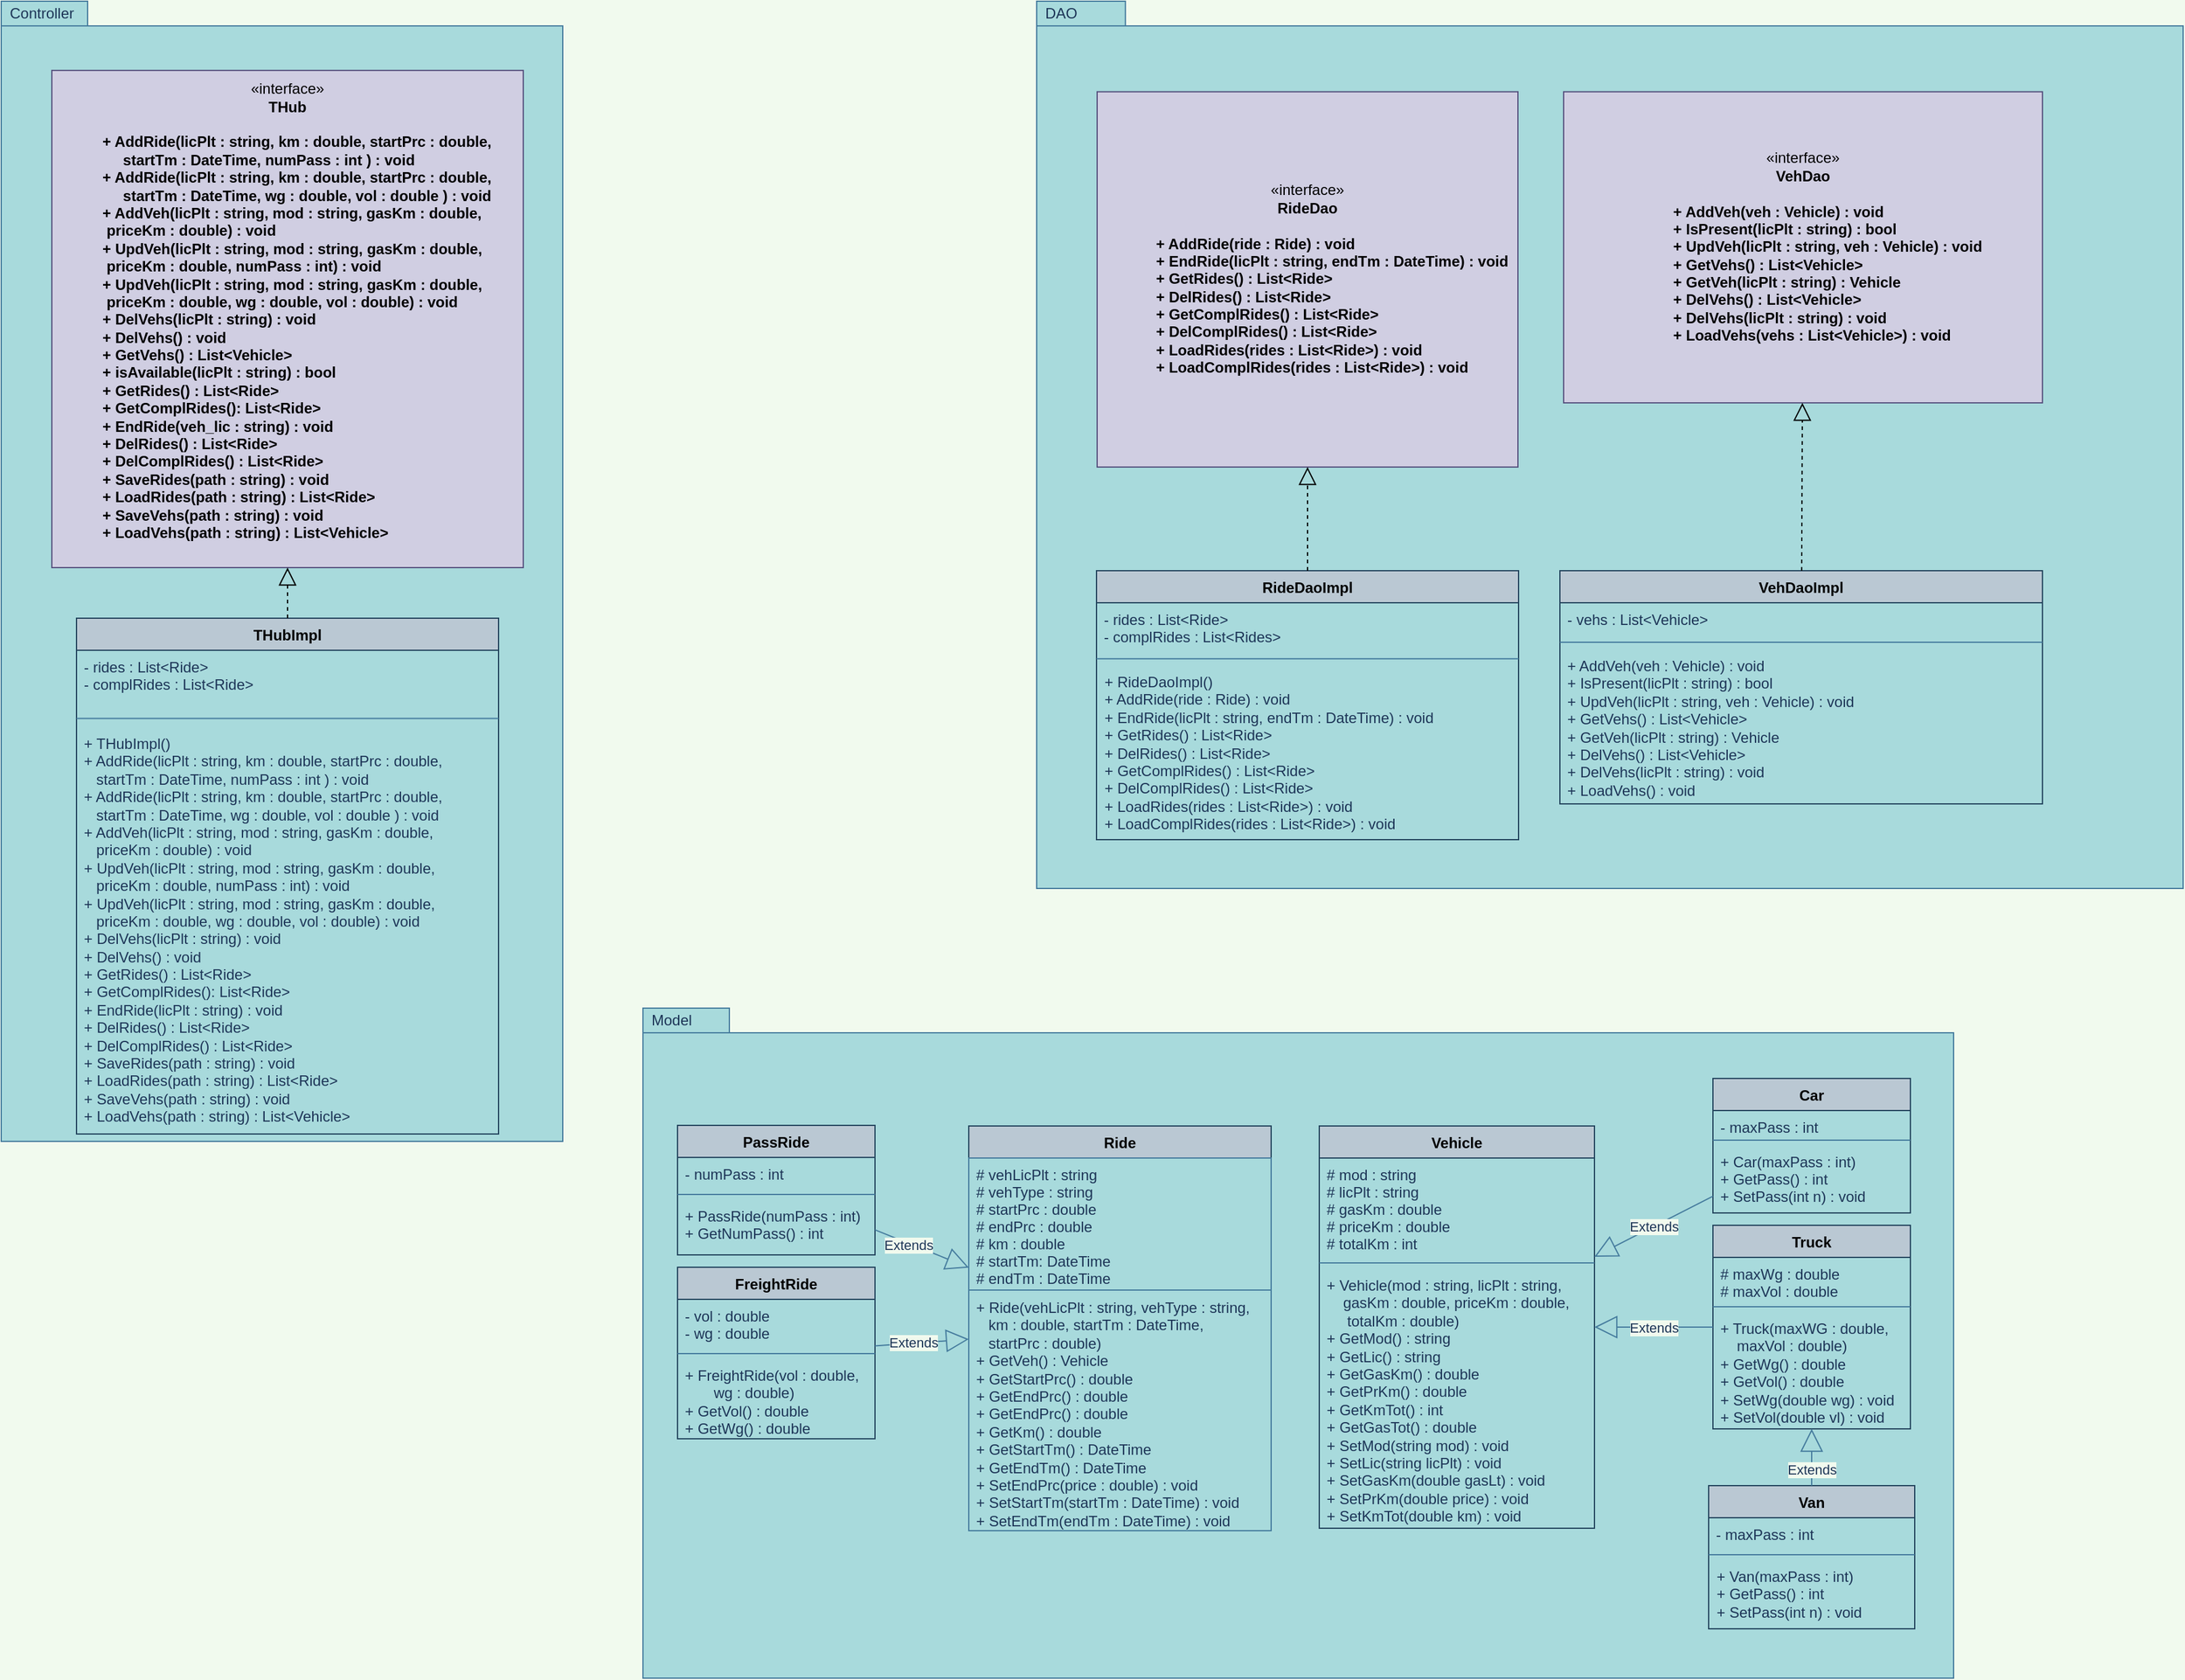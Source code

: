 <mxfile version="14.5.1" type="device"><diagram id="r5r_XLaW-ZYn9c92hxIi" name="Pagina-1"><mxGraphModel dx="1989" dy="1383" grid="0" gridSize="10" guides="1" tooltips="1" connect="1" arrows="1" fold="1" page="0" pageScale="1" pageWidth="827" pageHeight="1169" background="#F1FAEE" math="0" shadow="0"><root><mxCell id="0"/><mxCell id="1" parent="0"/><mxCell id="sbgBolf4F24oqy7_K1uV-75" value="" style="group" parent="1" vertex="1" connectable="0"><mxGeometry x="219" y="-437" width="929" height="759" as="geometry"/></mxCell><mxCell id="sbgBolf4F24oqy7_K1uV-58" value="DAO" style="shape=folder;xSize=90;align=left;spacingLeft=10;align=left;verticalAlign=top;spacingLeft=5;spacingTop=-4;tabWidth=70;tabHeight=20;tabPosition=left;html=1;strokeWidth=1;recursiveResize=0;fillColor=#A8DADC;strokeColor=#457B9D;fontColor=#1D3557;" parent="sbgBolf4F24oqy7_K1uV-75" vertex="1"><mxGeometry width="929" height="719" as="geometry"/></mxCell><mxCell id="sbgBolf4F24oqy7_K1uV-59" value="«interface»&lt;br&gt;&lt;b&gt;RideDao&lt;/b&gt;&lt;br&gt;&lt;div&gt;&lt;b&gt;&lt;br&gt;&lt;/b&gt;&lt;/div&gt;&lt;blockquote style=&quot;margin: 0 0 0 40px ; border: none ; padding: 0px&quot;&gt;&lt;b&gt;&lt;div style=&quot;text-align: left&quot;&gt;&lt;b&gt;+ AddRide(ride : Ride) : void&lt;/b&gt;&lt;/div&gt;&lt;/b&gt;&lt;b&gt;&lt;div style=&quot;text-align: left&quot;&gt;&lt;b&gt;+ EndRide(licPlt : string, endTm : DateTime) : void&lt;/b&gt;&lt;/div&gt;&lt;/b&gt;&lt;b&gt;&lt;div style=&quot;text-align: left&quot;&gt;&lt;b&gt;+ GetRides() : List&amp;lt;Ride&amp;gt;&lt;/b&gt;&lt;/div&gt;&lt;div style=&quot;text-align: left&quot;&gt;&lt;b&gt;+ DelRides() : List&amp;lt;Ride&amp;gt;&lt;/b&gt;&lt;/div&gt;&lt;/b&gt;&lt;b&gt;&lt;div style=&quot;text-align: left&quot;&gt;&lt;b&gt;+ GetComplRides() : List&amp;lt;Ride&amp;gt;&lt;/b&gt;&lt;/div&gt;&lt;/b&gt;&lt;b&gt;&lt;div style=&quot;text-align: left&quot;&gt;&lt;b&gt;+ DelComplRides() : List&amp;lt;Ride&amp;gt;&lt;/b&gt;&lt;/div&gt;&lt;/b&gt;&lt;b&gt;&lt;div style=&quot;text-align: left&quot;&gt;&lt;b&gt;+ LoadRides(rides : List&amp;lt;Ride&amp;gt;) : void&lt;/b&gt;&lt;/div&gt;&lt;div style=&quot;text-align: left&quot;&gt;&lt;b&gt;+ LoadComplRides(rides : List&amp;lt;Ride&amp;gt;) : void&lt;/b&gt;&lt;/div&gt;&lt;/b&gt;&lt;/blockquote&gt;" style="html=1;fillColor=#d0cee2;strokeColor=#56517e;whiteSpace=wrap;align=center;" parent="sbgBolf4F24oqy7_K1uV-75" vertex="1"><mxGeometry x="49" y="73.366" width="341" height="304.134" as="geometry"/></mxCell><mxCell id="sbgBolf4F24oqy7_K1uV-61" value="«interface»&lt;br&gt;&lt;b&gt;VehDao&lt;br&gt;&lt;br&gt;&lt;/b&gt;&lt;blockquote style=&quot;margin: 0 0 0 40px ; border: none ; padding: 0px&quot;&gt;&lt;b&gt;&lt;div style=&quot;text-align: left&quot;&gt;&lt;b&gt;+ AddVeh(veh : Vehicle) : void&lt;/b&gt;&lt;/div&gt;&lt;div style=&quot;text-align: left&quot;&gt;&lt;b&gt;+ IsPresent(licPlt : string) : bool&lt;/b&gt;&lt;/div&gt;&lt;/b&gt;&lt;b&gt;&lt;div style=&quot;text-align: left&quot;&gt;&lt;b&gt;+ UpdVeh(licPlt : string, veh : Vehicle) : void&lt;/b&gt;&lt;/div&gt;&lt;/b&gt;&lt;b&gt;&lt;div style=&quot;text-align: left&quot;&gt;&lt;b&gt;+ GetVehs() : List&amp;lt;Vehicle&amp;gt;&lt;/b&gt;&lt;/div&gt;&lt;div style=&quot;text-align: left&quot;&gt;&lt;b&gt;+ GetVeh(licPlt : string) : Vehicle&lt;/b&gt;&lt;/div&gt;&lt;div style=&quot;text-align: left&quot;&gt;&lt;b&gt;+ DelVehs() : List&amp;lt;Vehicle&amp;gt;&lt;/b&gt;&lt;/div&gt;&lt;div style=&quot;text-align: left&quot;&gt;&lt;b&gt;+ DelVehs(licPlt : string) : void&lt;/b&gt;&lt;/div&gt;&lt;/b&gt;&lt;b&gt;&lt;div style=&quot;text-align: left&quot;&gt;&lt;b&gt;+ LoadVehs(vehs : List&amp;lt;Vehicle&amp;gt;) : void&lt;/b&gt;&lt;/div&gt;&lt;/b&gt;&lt;/blockquote&gt;" style="html=1;fillColor=#d0cee2;strokeColor=#56517e;whiteSpace=wrap;" parent="sbgBolf4F24oqy7_K1uV-75" vertex="1"><mxGeometry x="427" y="73.366" width="388" height="252.111" as="geometry"/></mxCell><mxCell id="sbgBolf4F24oqy7_K1uV-65" value="RideDaoImpl" style="swimlane;fontStyle=1;align=center;verticalAlign=top;childLayout=stackLayout;horizontal=1;startSize=26;horizontalStack=0;resizeParent=1;resizeParentMax=0;resizeLast=0;collapsible=1;marginBottom=0;fillColor=#bac8d3;strokeColor=#23445d;" parent="sbgBolf4F24oqy7_K1uV-75" vertex="1"><mxGeometry x="48.5" y="461.54" width="342" height="218.001" as="geometry"/></mxCell><mxCell id="sbgBolf4F24oqy7_K1uV-66" value="- rides : List&lt;Ride&gt;&#10;- complRides : List&lt;Rides&gt;" style="text;strokeColor=none;fillColor=none;align=left;verticalAlign=top;spacingLeft=4;spacingRight=4;overflow=hidden;rotatable=0;points=[[0,0.5],[1,0.5]];portConstraint=eastwest;fontColor=#1D3557;" parent="sbgBolf4F24oqy7_K1uV-65" vertex="1"><mxGeometry y="26" width="342" height="40" as="geometry"/></mxCell><mxCell id="sbgBolf4F24oqy7_K1uV-67" value="" style="line;strokeWidth=1;fillColor=none;align=left;verticalAlign=middle;spacingTop=-1;spacingLeft=3;spacingRight=3;rotatable=0;labelPosition=right;points=[];portConstraint=eastwest;labelBackgroundColor=#F1FAEE;strokeColor=#457B9D;fontColor=#1D3557;" parent="sbgBolf4F24oqy7_K1uV-65" vertex="1"><mxGeometry y="66" width="342" height="10.671" as="geometry"/></mxCell><mxCell id="sbgBolf4F24oqy7_K1uV-68" value="+ RideDaoImpl()&#10;+ AddRide(ride : Ride) : void&#10;+ EndRide(licPlt : string, endTm : DateTime) : void&#10;+ GetRides() : List&lt;Ride&gt;&#10;+ DelRides() : List&lt;Ride&gt;&#10;+ GetComplRides() : List&lt;Ride&gt;&#10;+ DelComplRides() : List&lt;Ride&gt;&#10;+ LoadRides(rides : List&lt;Ride&gt;) : void&#10;+ LoadComplRides(rides : List&lt;Ride&gt;) : void" style="text;strokeColor=none;fillColor=none;align=left;verticalAlign=top;spacingLeft=4;spacingRight=4;overflow=hidden;rotatable=0;points=[[0,0.5],[1,0.5]];portConstraint=eastwest;fontColor=#1D3557;whiteSpace=wrap;" parent="sbgBolf4F24oqy7_K1uV-65" vertex="1"><mxGeometry y="76.671" width="342" height="141.33" as="geometry"/></mxCell><mxCell id="sbgBolf4F24oqy7_K1uV-69" value="VehDaoImpl" style="swimlane;fontStyle=1;align=center;verticalAlign=top;childLayout=stackLayout;horizontal=1;startSize=26;horizontalStack=0;resizeParent=1;resizeParentMax=0;resizeLast=0;collapsible=1;marginBottom=0;fillColor=#bac8d3;strokeColor=#23445d;" parent="sbgBolf4F24oqy7_K1uV-75" vertex="1"><mxGeometry x="424" y="461.536" width="391" height="189.0" as="geometry"/></mxCell><mxCell id="sbgBolf4F24oqy7_K1uV-70" value="- vehs : List&lt;Vehicle&gt;" style="text;strokeColor=none;fillColor=none;align=left;verticalAlign=top;spacingLeft=4;spacingRight=4;overflow=hidden;rotatable=0;points=[[0,0.5],[1,0.5]];portConstraint=eastwest;fontColor=#1D3557;" parent="sbgBolf4F24oqy7_K1uV-69" vertex="1"><mxGeometry y="26" width="391" height="26.678" as="geometry"/></mxCell><mxCell id="sbgBolf4F24oqy7_K1uV-71" value="" style="line;strokeWidth=1;fillColor=none;align=left;verticalAlign=middle;spacingTop=-1;spacingLeft=3;spacingRight=3;rotatable=0;labelPosition=right;points=[];portConstraint=eastwest;labelBackgroundColor=#F1FAEE;strokeColor=#457B9D;fontColor=#1D3557;" parent="sbgBolf4F24oqy7_K1uV-69" vertex="1"><mxGeometry y="52.678" width="391" height="10.671" as="geometry"/></mxCell><mxCell id="sbgBolf4F24oqy7_K1uV-72" value="+ AddVeh(veh : Vehicle) : void&lt;br&gt;+ IsPresent(licPlt : string) : bool&lt;br&gt;+ UpdVeh(licPlt : string, veh : Vehicle) : void&lt;br&gt;+ GetVehs() : List&amp;lt;Vehicle&amp;gt;&lt;br&gt;+ GetVeh(licPlt : string) : Vehicle&lt;br&gt;+ DelVehs() : List&amp;lt;Vehicle&amp;gt;&lt;br&gt;+ DelVehs(licPlt : string) : void&lt;br&gt;+ LoadVehs() : void&amp;nbsp;" style="text;strokeColor=none;fillColor=none;align=left;verticalAlign=top;spacingLeft=4;spacingRight=4;overflow=hidden;rotatable=0;points=[[0,0.5],[1,0.5]];portConstraint=eastwest;fontColor=#1D3557;whiteSpace=wrap;html=1;" parent="sbgBolf4F24oqy7_K1uV-69" vertex="1"><mxGeometry y="63.35" width="391" height="125.65" as="geometry"/></mxCell><mxCell id="sbgBolf4F24oqy7_K1uV-73" value="" style="endArrow=block;dashed=1;endFill=0;endSize=12;html=1;" parent="sbgBolf4F24oqy7_K1uV-75" source="sbgBolf4F24oqy7_K1uV-65" target="sbgBolf4F24oqy7_K1uV-59" edge="1"><mxGeometry width="160" relative="1" as="geometry"><mxPoint x="224" y="401.51" as="sourcePoint"/><mxPoint x="384" y="401.51" as="targetPoint"/></mxGeometry></mxCell><mxCell id="sbgBolf4F24oqy7_K1uV-74" value="" style="endArrow=block;dashed=1;endFill=0;endSize=12;html=1;" parent="sbgBolf4F24oqy7_K1uV-75" source="sbgBolf4F24oqy7_K1uV-69" target="sbgBolf4F24oqy7_K1uV-61" edge="1"><mxGeometry width="160" relative="1" as="geometry"><mxPoint x="561" y="493.55" as="sourcePoint"/><mxPoint x="721" y="493.55" as="targetPoint"/></mxGeometry></mxCell><mxCell id="gXxtxDvkqgxazWjPlUTL-2" value="" style="group" parent="1" vertex="1" connectable="0"><mxGeometry x="-100" y="379" width="1062" height="543" as="geometry"/></mxCell><mxCell id="kZnkpQ3XxZyATBB7E41t-5" value="Model" style="shape=folder;xSize=90;align=left;spacingLeft=10;align=left;verticalAlign=top;spacingLeft=5;spacingTop=-4;tabWidth=70;tabHeight=20;tabPosition=left;html=1;strokeWidth=1;recursiveResize=0;fillColor=#A8DADC;strokeColor=#457B9D;fontColor=#1D3557;" parent="gXxtxDvkqgxazWjPlUTL-2" vertex="1"><mxGeometry width="1062" height="543" as="geometry"/></mxCell><mxCell id="kZnkpQ3XxZyATBB7E41t-42" value="PassRide" style="swimlane;fontStyle=1;align=center;verticalAlign=top;childLayout=stackLayout;horizontal=1;startSize=26;horizontalStack=0;resizeParent=1;resizeParentMax=0;resizeLast=0;collapsible=1;marginBottom=0;fillColor=#bac8d3;strokeColor=#23445d;" parent="gXxtxDvkqgxazWjPlUTL-2" vertex="1"><mxGeometry x="28" y="95" width="160" height="105" as="geometry"/></mxCell><mxCell id="kZnkpQ3XxZyATBB7E41t-43" value="- numPass : int" style="text;strokeColor=none;fillColor=none;align=left;verticalAlign=top;spacingLeft=4;spacingRight=4;overflow=hidden;rotatable=0;points=[[0,0.5],[1,0.5]];portConstraint=eastwest;fontColor=#1D3557;" parent="kZnkpQ3XxZyATBB7E41t-42" vertex="1"><mxGeometry y="26" width="160" height="26" as="geometry"/></mxCell><mxCell id="kZnkpQ3XxZyATBB7E41t-44" value="" style="line;strokeWidth=1;fillColor=none;align=left;verticalAlign=middle;spacingTop=-1;spacingLeft=3;spacingRight=3;rotatable=0;labelPosition=right;points=[];portConstraint=eastwest;labelBackgroundColor=#F1FAEE;strokeColor=#457B9D;fontColor=#1D3557;" parent="kZnkpQ3XxZyATBB7E41t-42" vertex="1"><mxGeometry y="52" width="160" height="8" as="geometry"/></mxCell><mxCell id="kZnkpQ3XxZyATBB7E41t-45" value="+ PassRide(numPass : int)&#10;+ GetNumPass() : int" style="text;strokeColor=none;fillColor=none;align=left;verticalAlign=top;spacingLeft=4;spacingRight=4;overflow=hidden;rotatable=0;points=[[0,0.5],[1,0.5]];portConstraint=eastwest;fontColor=#1D3557;" parent="kZnkpQ3XxZyATBB7E41t-42" vertex="1"><mxGeometry y="60" width="160" height="45" as="geometry"/></mxCell><mxCell id="kZnkpQ3XxZyATBB7E41t-64" value="Extends" style="endArrow=block;endSize=16;endFill=0;html=1;labelBackgroundColor=#F1FAEE;strokeColor=#457B9D;fontColor=#1D3557;" parent="gXxtxDvkqgxazWjPlUTL-2" source="kZnkpQ3XxZyATBB7E41t-42" target="kZnkpQ3XxZyATBB7E41t-37" edge="1"><mxGeometry x="-0.269" y="-2" width="160" relative="1" as="geometry"><mxPoint x="163" y="301" as="sourcePoint"/><mxPoint x="323" y="301" as="targetPoint"/><mxPoint y="-1" as="offset"/></mxGeometry></mxCell><mxCell id="kZnkpQ3XxZyATBB7E41t-58" value="FreightRide" style="swimlane;fontStyle=1;align=center;verticalAlign=top;childLayout=stackLayout;horizontal=1;startSize=26;horizontalStack=0;resizeParent=1;resizeParentMax=0;resizeLast=0;collapsible=1;marginBottom=0;fillColor=#bac8d3;strokeColor=#23445d;" parent="gXxtxDvkqgxazWjPlUTL-2" vertex="1"><mxGeometry x="28" y="210" width="160" height="139" as="geometry"/></mxCell><mxCell id="kZnkpQ3XxZyATBB7E41t-59" value="- vol : double&#10;- wg : double" style="text;strokeColor=none;fillColor=none;align=left;verticalAlign=top;spacingLeft=4;spacingRight=4;overflow=hidden;rotatable=0;points=[[0,0.5],[1,0.5]];portConstraint=eastwest;fontColor=#1D3557;" parent="kZnkpQ3XxZyATBB7E41t-58" vertex="1"><mxGeometry y="26" width="160" height="40" as="geometry"/></mxCell><mxCell id="kZnkpQ3XxZyATBB7E41t-60" value="" style="line;strokeWidth=1;fillColor=none;align=left;verticalAlign=middle;spacingTop=-1;spacingLeft=3;spacingRight=3;rotatable=0;labelPosition=right;points=[];portConstraint=eastwest;labelBackgroundColor=#F1FAEE;strokeColor=#457B9D;fontColor=#1D3557;" parent="kZnkpQ3XxZyATBB7E41t-58" vertex="1"><mxGeometry y="66" width="160" height="8" as="geometry"/></mxCell><mxCell id="kZnkpQ3XxZyATBB7E41t-61" value="+ FreightRide(vol : double,         wg : double)&#10;+ GetVol() : double&#10;+ GetWg() : double" style="text;strokeColor=none;fillColor=none;align=left;verticalAlign=top;spacingLeft=4;spacingRight=4;overflow=hidden;rotatable=0;points=[[0,0.5],[1,0.5]];portConstraint=eastwest;whiteSpace=wrap;fontColor=#1D3557;" parent="kZnkpQ3XxZyATBB7E41t-58" vertex="1"><mxGeometry y="74" width="160" height="65" as="geometry"/></mxCell><mxCell id="kZnkpQ3XxZyATBB7E41t-63" value="Extends" style="endArrow=block;endSize=16;endFill=0;html=1;labelBackgroundColor=#F1FAEE;strokeColor=#457B9D;fontColor=#1D3557;" parent="gXxtxDvkqgxazWjPlUTL-2" source="kZnkpQ3XxZyATBB7E41t-58" target="kZnkpQ3XxZyATBB7E41t-37" edge="1"><mxGeometry x="-0.175" width="160" relative="1" as="geometry"><mxPoint x="322" y="322" as="sourcePoint"/><mxPoint x="482" y="322" as="targetPoint"/><mxPoint as="offset"/></mxGeometry></mxCell><mxCell id="kZnkpQ3XxZyATBB7E41t-37" value="Ride" style="swimlane;fontStyle=1;align=center;verticalAlign=top;childLayout=stackLayout;horizontal=1;startSize=26;horizontalStack=0;resizeParent=1;resizeParentMax=0;resizeLast=0;collapsible=1;marginBottom=0;fillColor=#bac8d3;strokeColor=#23445d;" parent="gXxtxDvkqgxazWjPlUTL-2" vertex="1"><mxGeometry x="264" y="95.5" width="245" height="328" as="geometry"><mxRectangle x="-145" y="383" width="90" height="26" as="alternateBounds"/></mxGeometry></mxCell><mxCell id="kZnkpQ3XxZyATBB7E41t-38" value="# vehLicPlt : string&#10;# vehType : string&#10;# startPrc : double&#10;# endPrc : double&#10;# km : double&#10;# startTm: DateTime&#10;# endTm : DateTime" style="text;align=left;verticalAlign=top;spacingLeft=4;spacingRight=4;overflow=hidden;rotatable=0;points=[[0,0.5],[1,0.5]];portConstraint=eastwest;fillColor=#A8DADC;strokeColor=#457B9D;fontColor=#1D3557;" parent="kZnkpQ3XxZyATBB7E41t-37" vertex="1"><mxGeometry y="26" width="245" height="107" as="geometry"/></mxCell><mxCell id="kZnkpQ3XxZyATBB7E41t-39" value="" style="line;strokeWidth=1;fillColor=none;align=left;verticalAlign=middle;spacingTop=-1;spacingLeft=3;spacingRight=3;rotatable=0;labelPosition=right;points=[];portConstraint=eastwest;labelBackgroundColor=#F1FAEE;strokeColor=#457B9D;fontColor=#1D3557;" parent="kZnkpQ3XxZyATBB7E41t-37" vertex="1"><mxGeometry y="133" width="245" as="geometry"/></mxCell><mxCell id="kZnkpQ3XxZyATBB7E41t-40" value="+ Ride(vehLicPlt : string, vehType : string,       km : double, startTm : DateTime, &#10;   startPrc : double)&#10;+ GetVeh() : Vehicle&#10;+ GetStartPrc() : double&#10;+ GetEndPrc() : double&#10;+ GetEndPrc() : double&#10;+ GetKm() : double&#10;+ GetStartTm() : DateTime&#10;+ GetEndTm() : DateTime&#10;+ SetEndPrc(price : double) : void&#10;+ SetStartTm(startTm : DateTime) : void&#10;+ SetEndTm(endTm : DateTime) : void" style="text;strokeColor=#457B9D;fillColor=#A8DADC;align=left;verticalAlign=top;spacingLeft=4;spacingRight=4;overflow=hidden;rotatable=0;points=[[0,0.5],[1,0.5]];portConstraint=eastwest;whiteSpace=wrap;fontColor=#1D3557;" parent="kZnkpQ3XxZyATBB7E41t-37" vertex="1"><mxGeometry y="133" width="245" height="195" as="geometry"/></mxCell><mxCell id="sbgBolf4F24oqy7_K1uV-30" value="Vehicle" style="swimlane;fontStyle=1;align=center;verticalAlign=top;childLayout=stackLayout;horizontal=1;startSize=26;horizontalStack=0;resizeParent=1;resizeParentMax=0;resizeLast=0;collapsible=1;marginBottom=0;fillColor=#bac8d3;strokeColor=#23445d;" parent="gXxtxDvkqgxazWjPlUTL-2" vertex="1"><mxGeometry x="548" y="95.5" width="223" height="326" as="geometry"/></mxCell><mxCell id="sbgBolf4F24oqy7_K1uV-31" value="# mod : string&#10;# licPlt : string&#10;# gasKm : double&#10;# priceKm : double&#10;# totalKm : int" style="text;strokeColor=none;fillColor=none;align=left;verticalAlign=top;spacingLeft=4;spacingRight=4;overflow=hidden;rotatable=0;points=[[0,0.5],[1,0.5]];portConstraint=eastwest;fontColor=#1D3557;" parent="sbgBolf4F24oqy7_K1uV-30" vertex="1"><mxGeometry y="26" width="223" height="81" as="geometry"/></mxCell><mxCell id="sbgBolf4F24oqy7_K1uV-32" value="" style="line;strokeWidth=1;fillColor=none;align=left;verticalAlign=middle;spacingTop=-1;spacingLeft=3;spacingRight=3;rotatable=0;labelPosition=right;points=[];portConstraint=eastwest;labelBackgroundColor=#F1FAEE;strokeColor=#457B9D;fontColor=#1D3557;" parent="sbgBolf4F24oqy7_K1uV-30" vertex="1"><mxGeometry y="107" width="223" height="8" as="geometry"/></mxCell><mxCell id="sbgBolf4F24oqy7_K1uV-33" value="+ Vehicle(mod : string, licPlt : string,          gasKm : double, priceKm : double,         totalKm : double)&#10;+ GetMod() : string&#10;+ GetLic() : string&#10;+ GetGasKm() : double&#10;+ GetPrKm() : double&#10;+ GetKmTot() : int&#10;+ GetGasTot() : double&#10;+ SetMod(string mod) : void&#10;+ SetLic(string licPlt) : void&#10;+ SetGasKm(double gasLt) : void&#10;+ SetPrKm(double price) : void&#10;+ SetKmTot(double km) : void&#10;" style="text;strokeColor=none;fillColor=none;align=left;verticalAlign=top;spacingLeft=4;spacingRight=4;overflow=hidden;rotatable=0;points=[[0,0.5],[1,0.5]];portConstraint=eastwest;whiteSpace=wrap;fontColor=#1D3557;" parent="sbgBolf4F24oqy7_K1uV-30" vertex="1"><mxGeometry y="115" width="223" height="211" as="geometry"/></mxCell><mxCell id="sbgBolf4F24oqy7_K1uV-34" value="Truck" style="swimlane;fontStyle=1;align=center;verticalAlign=top;childLayout=stackLayout;horizontal=1;startSize=26;horizontalStack=0;resizeParent=1;resizeParentMax=0;resizeLast=0;collapsible=1;marginBottom=0;fillColor=#bac8d3;strokeColor=#23445d;" parent="gXxtxDvkqgxazWjPlUTL-2" vertex="1"><mxGeometry x="867" y="176" width="160" height="165" as="geometry"/></mxCell><mxCell id="sbgBolf4F24oqy7_K1uV-35" value="# maxWg : double&#10;# maxVol : double" style="text;strokeColor=none;fillColor=none;align=left;verticalAlign=top;spacingLeft=4;spacingRight=4;overflow=hidden;rotatable=0;points=[[0,0.5],[1,0.5]];portConstraint=eastwest;fontColor=#1D3557;" parent="sbgBolf4F24oqy7_K1uV-34" vertex="1"><mxGeometry y="26" width="160" height="36" as="geometry"/></mxCell><mxCell id="sbgBolf4F24oqy7_K1uV-36" value="" style="line;strokeWidth=1;fillColor=none;align=left;verticalAlign=middle;spacingTop=-1;spacingLeft=3;spacingRight=3;rotatable=0;labelPosition=right;points=[];portConstraint=eastwest;labelBackgroundColor=#F1FAEE;strokeColor=#457B9D;fontColor=#1D3557;" parent="sbgBolf4F24oqy7_K1uV-34" vertex="1"><mxGeometry y="62" width="160" height="8" as="geometry"/></mxCell><mxCell id="sbgBolf4F24oqy7_K1uV-37" value="+ Truck(maxWG : double,        maxVol : double)&#10;+ GetWg() : double&#10;+ GetVol() : double&#10;+ SetWg(double wg) : void&#10;+ SetVol(double vl) : void" style="text;strokeColor=none;fillColor=none;align=left;verticalAlign=top;spacingLeft=4;spacingRight=4;overflow=hidden;rotatable=0;points=[[0,0.5],[1,0.5]];portConstraint=eastwest;whiteSpace=wrap;fontColor=#1D3557;" parent="sbgBolf4F24oqy7_K1uV-34" vertex="1"><mxGeometry y="70" width="160" height="95" as="geometry"/></mxCell><mxCell id="sbgBolf4F24oqy7_K1uV-38" value="Car" style="swimlane;fontStyle=1;align=center;verticalAlign=top;childLayout=stackLayout;horizontal=1;startSize=26;horizontalStack=0;resizeParent=1;resizeParentMax=0;resizeLast=0;collapsible=1;marginBottom=0;fillColor=#bac8d3;strokeColor=#23445d;" parent="gXxtxDvkqgxazWjPlUTL-2" vertex="1"><mxGeometry x="867" y="57" width="160" height="109" as="geometry"/></mxCell><mxCell id="sbgBolf4F24oqy7_K1uV-39" value="- maxPass : int" style="text;strokeColor=none;fillColor=none;align=left;verticalAlign=top;spacingLeft=4;spacingRight=4;overflow=hidden;rotatable=0;points=[[0,0.5],[1,0.5]];portConstraint=eastwest;fontColor=#1D3557;" parent="sbgBolf4F24oqy7_K1uV-38" vertex="1"><mxGeometry y="26" width="160" height="20" as="geometry"/></mxCell><mxCell id="sbgBolf4F24oqy7_K1uV-40" value="" style="line;strokeWidth=1;fillColor=none;align=left;verticalAlign=middle;spacingTop=-1;spacingLeft=3;spacingRight=3;rotatable=0;labelPosition=right;points=[];portConstraint=eastwest;labelBackgroundColor=#F1FAEE;strokeColor=#457B9D;fontColor=#1D3557;" parent="sbgBolf4F24oqy7_K1uV-38" vertex="1"><mxGeometry y="46" width="160" height="8" as="geometry"/></mxCell><mxCell id="sbgBolf4F24oqy7_K1uV-41" value="+ Car(maxPass : int)&#10;+ GetPass() : int&#10;+ SetPass(int n) : void" style="text;strokeColor=none;fillColor=none;align=left;verticalAlign=top;spacingLeft=4;spacingRight=4;overflow=hidden;rotatable=0;points=[[0,0.5],[1,0.5]];portConstraint=eastwest;fontColor=#1D3557;" parent="sbgBolf4F24oqy7_K1uV-38" vertex="1"><mxGeometry y="54" width="160" height="55" as="geometry"/></mxCell><mxCell id="sbgBolf4F24oqy7_K1uV-42" value="Van" style="swimlane;fontStyle=1;align=center;verticalAlign=top;childLayout=stackLayout;horizontal=1;startSize=26;horizontalStack=0;resizeParent=1;resizeParentMax=0;resizeLast=0;collapsible=1;marginBottom=0;fillColor=#bac8d3;strokeColor=#23445d;" parent="gXxtxDvkqgxazWjPlUTL-2" vertex="1"><mxGeometry x="863.5" y="387" width="167" height="116" as="geometry"/></mxCell><mxCell id="sbgBolf4F24oqy7_K1uV-43" value="- maxPass : int" style="text;strokeColor=none;fillColor=none;align=left;verticalAlign=top;spacingLeft=4;spacingRight=4;overflow=hidden;rotatable=0;points=[[0,0.5],[1,0.5]];portConstraint=eastwest;fontColor=#1D3557;" parent="sbgBolf4F24oqy7_K1uV-42" vertex="1"><mxGeometry y="26" width="167" height="26" as="geometry"/></mxCell><mxCell id="sbgBolf4F24oqy7_K1uV-44" value="" style="line;strokeWidth=1;fillColor=none;align=left;verticalAlign=middle;spacingTop=-1;spacingLeft=3;spacingRight=3;rotatable=0;labelPosition=right;points=[];portConstraint=eastwest;labelBackgroundColor=#F1FAEE;strokeColor=#457B9D;fontColor=#1D3557;" parent="sbgBolf4F24oqy7_K1uV-42" vertex="1"><mxGeometry y="52" width="167" height="8" as="geometry"/></mxCell><mxCell id="sbgBolf4F24oqy7_K1uV-45" value="+ Van(maxPass : int)&#10;+ GetPass() : int&#10;+ SetPass(int n) : void" style="text;strokeColor=none;fillColor=none;align=left;verticalAlign=top;spacingLeft=4;spacingRight=4;overflow=hidden;rotatable=0;points=[[0,0.5],[1,0.5]];portConstraint=eastwest;whiteSpace=wrap;fontColor=#1D3557;" parent="sbgBolf4F24oqy7_K1uV-42" vertex="1"><mxGeometry y="60" width="167" height="56" as="geometry"/></mxCell><mxCell id="sbgBolf4F24oqy7_K1uV-46" value="Extends" style="endArrow=block;endSize=16;endFill=0;html=1;labelBackgroundColor=#F1FAEE;strokeColor=#457B9D;fontColor=#1D3557;" parent="gXxtxDvkqgxazWjPlUTL-2" source="sbgBolf4F24oqy7_K1uV-38" target="sbgBolf4F24oqy7_K1uV-30" edge="1"><mxGeometry x="549" y="57" width="160" as="geometry"><mxPoint x="1060" y="308" as="sourcePoint"/><mxPoint x="1220" y="308" as="targetPoint"/></mxGeometry></mxCell><mxCell id="sbgBolf4F24oqy7_K1uV-47" value="Extends" style="endArrow=block;endSize=16;endFill=0;html=1;labelBackgroundColor=#F1FAEE;strokeColor=#457B9D;fontColor=#1D3557;" parent="gXxtxDvkqgxazWjPlUTL-2" source="sbgBolf4F24oqy7_K1uV-34" target="sbgBolf4F24oqy7_K1uV-30" edge="1"><mxGeometry x="549" y="57" width="160" as="geometry"><mxPoint x="865" y="219" as="sourcePoint"/><mxPoint x="773" y="211" as="targetPoint"/></mxGeometry></mxCell><mxCell id="sbgBolf4F24oqy7_K1uV-48" value="Extends" style="endArrow=block;endSize=16;endFill=0;html=1;labelBackgroundColor=#F1FAEE;strokeColor=#457B9D;fontColor=#1D3557;" parent="gXxtxDvkqgxazWjPlUTL-2" source="sbgBolf4F24oqy7_K1uV-42" target="sbgBolf4F24oqy7_K1uV-34" edge="1"><mxGeometry x="394" y="-331" width="160" as="geometry"><mxPoint x="1060" y="308" as="sourcePoint"/><mxPoint x="1220" y="308" as="targetPoint"/><mxPoint y="10" as="offset"/></mxGeometry></mxCell><mxCell id="gXxtxDvkqgxazWjPlUTL-3" value="" style="group" parent="1" vertex="1" connectable="0"><mxGeometry x="-620" y="-437" width="455" height="924" as="geometry"/></mxCell><mxCell id="sbgBolf4F24oqy7_K1uV-76" value="Controller" style="shape=folder;xSize=90;align=left;spacingLeft=10;align=left;verticalAlign=top;spacingLeft=5;spacingTop=-4;tabWidth=70;tabHeight=20;tabPosition=left;html=1;strokeWidth=1;recursiveResize=0;fillColor=#A8DADC;strokeColor=#457B9D;fontColor=#1D3557;" parent="gXxtxDvkqgxazWjPlUTL-3" vertex="1"><mxGeometry width="455" height="924" as="geometry"/></mxCell><mxCell id="sbgBolf4F24oqy7_K1uV-77" value="«interface»&lt;br&gt;&lt;b&gt;THub&lt;/b&gt;&lt;br&gt;&lt;div&gt;&lt;b&gt;&lt;br&gt;&lt;/b&gt;&lt;/div&gt;&lt;blockquote style=&quot;margin: 0 0 0 40px ; border: none ; padding: 0px&quot;&gt;&lt;b&gt;&lt;div style=&quot;text-align: left&quot;&gt;&lt;b&gt;+ AddRide(licPlt : string, km : double, startPrc : double,&amp;nbsp; &amp;nbsp; &amp;nbsp; &amp;nbsp; &amp;nbsp; &amp;nbsp; &amp;nbsp;startTm : DateTime, numPass : int ) : void&lt;/b&gt;&lt;/div&gt;&lt;/b&gt;&lt;b&gt;&lt;div style=&quot;text-align: left&quot;&gt;&lt;b&gt;+ AddRide(licPlt : string, km : double, startPrc : double,&amp;nbsp; &amp;nbsp; &amp;nbsp; &amp;nbsp; &amp;nbsp; &amp;nbsp; &amp;nbsp;startTm : DateTime, wg : double, vol : double ) : void&lt;/b&gt;&lt;/div&gt;&lt;div style=&quot;text-align: left&quot;&gt;&lt;b&gt;+ AddVeh(licPlt : string, mod : string, gasKm : double,&amp;nbsp; &amp;nbsp; &amp;nbsp; &amp;nbsp; &amp;nbsp; &amp;nbsp;priceKm : double) : void&lt;/b&gt;&lt;/div&gt;&lt;div style=&quot;text-align: left&quot;&gt;&lt;b&gt;+ UpdVeh(licPlt : string, mod : string, gasKm : double,&amp;nbsp; &amp;nbsp; &amp;nbsp; &amp;nbsp; &amp;nbsp; &amp;nbsp;priceKm : double, numPass : int) : void&lt;/b&gt;&lt;/div&gt;&lt;div style=&quot;text-align: left&quot;&gt;&lt;b&gt;+ UpdVeh(licPlt : string, mod : string, gasKm : double,&amp;nbsp; &amp;nbsp; &amp;nbsp; &amp;nbsp; &amp;nbsp; &amp;nbsp;priceKm : double, wg : double, vol : double) : void&lt;/b&gt;&lt;b&gt;&lt;br&gt;&lt;/b&gt;&lt;/div&gt;&lt;div style=&quot;text-align: left&quot;&gt;&lt;b&gt;+ DelVehs(licPlt : string) : void&lt;/b&gt;&lt;/div&gt;&lt;div style=&quot;text-align: left&quot;&gt;&lt;b&gt;+ DelVehs() : void&lt;/b&gt;&lt;/div&gt;&lt;div style=&quot;text-align: left&quot;&gt;&lt;b&gt;+ GetVehs() : List&amp;lt;Vehicle&amp;gt;&lt;/b&gt;&lt;/div&gt;&lt;div style=&quot;text-align: left&quot;&gt;&lt;b&gt;+ isAvailable(licPlt : string) : bool&lt;/b&gt;&lt;/div&gt;&lt;div style=&quot;text-align: left&quot;&gt;&lt;b&gt;+ GetRides() : List&amp;lt;Ride&amp;gt;&lt;/b&gt;&lt;/div&gt;&lt;div style=&quot;text-align: left&quot;&gt;&lt;b&gt;+ GetComplRides(): List&amp;lt;Ride&amp;gt;&lt;/b&gt;&lt;/div&gt;&lt;div style=&quot;text-align: left&quot;&gt;&lt;b&gt;+ EndRide(veh_lic : string) : void&lt;/b&gt;&lt;/div&gt;&lt;div style=&quot;text-align: left&quot;&gt;&lt;b&gt;+ DelRides() : List&amp;lt;Ride&amp;gt;&lt;/b&gt;&lt;/div&gt;&lt;div style=&quot;text-align: left&quot;&gt;&lt;b&gt;+ DelComplRides() : List&amp;lt;Ride&amp;gt;&lt;/b&gt;&lt;/div&gt;&lt;div style=&quot;text-align: left&quot;&gt;&lt;b&gt;+ SaveRides(path : string) : void&lt;/b&gt;&lt;/div&gt;&lt;div style=&quot;text-align: left&quot;&gt;&lt;b&gt;+ LoadRides(path : string) : List&amp;lt;Ride&amp;gt;&lt;/b&gt;&lt;/div&gt;&lt;div style=&quot;text-align: left&quot;&gt;&lt;b&gt;+ SaveVehs(path : string) : void&lt;/b&gt;&lt;/div&gt;&lt;div style=&quot;text-align: left&quot;&gt;&lt;b&gt;+ LoadVehs(path : string) : List&amp;lt;Vehicle&amp;gt;&lt;/b&gt;&lt;/div&gt;&lt;/b&gt;&lt;/blockquote&gt;&lt;b&gt;&lt;div style=&quot;text-align: left&quot;&gt;&lt;br&gt;&lt;/div&gt;&lt;/b&gt;" style="html=1;fillColor=#d0cee2;strokeColor=#56517e;whiteSpace=wrap;align=center;" parent="gXxtxDvkqgxazWjPlUTL-3" vertex="1"><mxGeometry x="41" y="56.06" width="382" height="402.94" as="geometry"/></mxCell><mxCell id="sbgBolf4F24oqy7_K1uV-78" value="THubImpl" style="swimlane;fontStyle=1;align=center;verticalAlign=top;childLayout=stackLayout;horizontal=1;startSize=26;horizontalStack=0;resizeParent=1;resizeParentMax=0;resizeLast=0;collapsible=1;marginBottom=0;fillColor=#bac8d3;strokeColor=#23445d;" parent="gXxtxDvkqgxazWjPlUTL-3" vertex="1"><mxGeometry x="61" y="500.004" width="342" height="417.999" as="geometry"/></mxCell><mxCell id="sbgBolf4F24oqy7_K1uV-79" value="- rides : List&lt;Ride&gt;&#10;- complRides : List&lt;Ride&gt;" style="text;strokeColor=none;fillColor=none;align=left;verticalAlign=top;spacingLeft=4;spacingRight=4;overflow=hidden;rotatable=0;points=[[0,0.5],[1,0.5]];portConstraint=eastwest;fontColor=#1D3557;" parent="sbgBolf4F24oqy7_K1uV-78" vertex="1"><mxGeometry y="26" width="342" height="48.785" as="geometry"/></mxCell><mxCell id="sbgBolf4F24oqy7_K1uV-80" value="" style="line;strokeWidth=1;fillColor=none;align=left;verticalAlign=middle;spacingTop=-1;spacingLeft=3;spacingRight=3;rotatable=0;labelPosition=right;points=[];portConstraint=eastwest;labelBackgroundColor=#F1FAEE;strokeColor=#457B9D;fontColor=#1D3557;" parent="sbgBolf4F24oqy7_K1uV-78" vertex="1"><mxGeometry y="74.785" width="342" height="12.813" as="geometry"/></mxCell><mxCell id="sbgBolf4F24oqy7_K1uV-81" value="+ THubImpl()&#10;+ AddRide(licPlt : string, km : double, startPrc : double,               startTm : DateTime, numPass : int ) : void&#10;+ AddRide(licPlt : string, km : double, startPrc : double,               startTm : DateTime, wg : double, vol : double ) : void&#10;+ AddVeh(licPlt : string, mod : string, gasKm : double,                 priceKm : double) : void&#10;+ UpdVeh(licPlt : string, mod : string, gasKm : double,                 priceKm : double, numPass : int) : void&#10;+ UpdVeh(licPlt : string, mod : string, gasKm : double,                 priceKm : double, wg : double, vol : double) : void&#10;+ DelVehs(licPlt : string) : void&#10;+ DelVehs() : void&#10;+ GetRides() : List&lt;Ride&gt;&#10;+ GetComplRides(): List&lt;Ride&gt;&#10;+ EndRide(licPlt : string) : void&#10;+ DelRides() : List&lt;Ride&gt;&#10;+ DelComplRides() : List&lt;Ride&gt;&#10;+ SaveRides(path : string) : void&#10;+ LoadRides(path : string) : List&lt;Ride&gt;&#10;+ SaveVehs(path : string) : void&#10;+ LoadVehs(path : string) : List&lt;Vehicle&gt;" style="text;strokeColor=none;fillColor=none;align=left;verticalAlign=top;spacingLeft=4;spacingRight=4;overflow=hidden;rotatable=0;points=[[0,0.5],[1,0.5]];portConstraint=eastwest;fontColor=#1D3557;whiteSpace=wrap;" parent="sbgBolf4F24oqy7_K1uV-78" vertex="1"><mxGeometry y="87.599" width="342" height="330.4" as="geometry"/></mxCell><mxCell id="sbgBolf4F24oqy7_K1uV-82" value="" style="endArrow=block;dashed=1;endFill=0;endSize=12;html=1;" parent="gXxtxDvkqgxazWjPlUTL-3" source="sbgBolf4F24oqy7_K1uV-78" target="sbgBolf4F24oqy7_K1uV-77" edge="1"><mxGeometry width="160" as="geometry"><mxPoint x="25" y="592.616" as="sourcePoint"/><mxPoint x="185" y="592.616" as="targetPoint"/></mxGeometry></mxCell></root></mxGraphModel></diagram></mxfile>